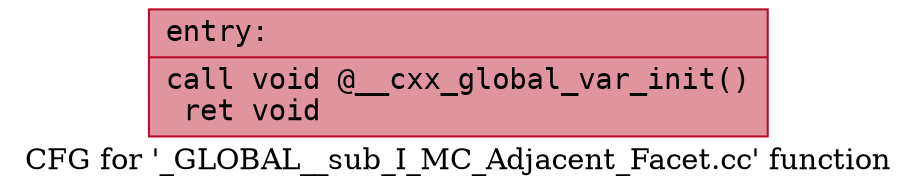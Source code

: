 digraph "CFG for '_GLOBAL__sub_I_MC_Adjacent_Facet.cc' function" {
	label="CFG for '_GLOBAL__sub_I_MC_Adjacent_Facet.cc' function";

	Node0x564cf1e23f30 [shape=record,color="#b70d28ff", style=filled, fillcolor="#b70d2870" fontname="Courier",label="{entry:\l|  call void @__cxx_global_var_init()\l  ret void\l}"];
}
